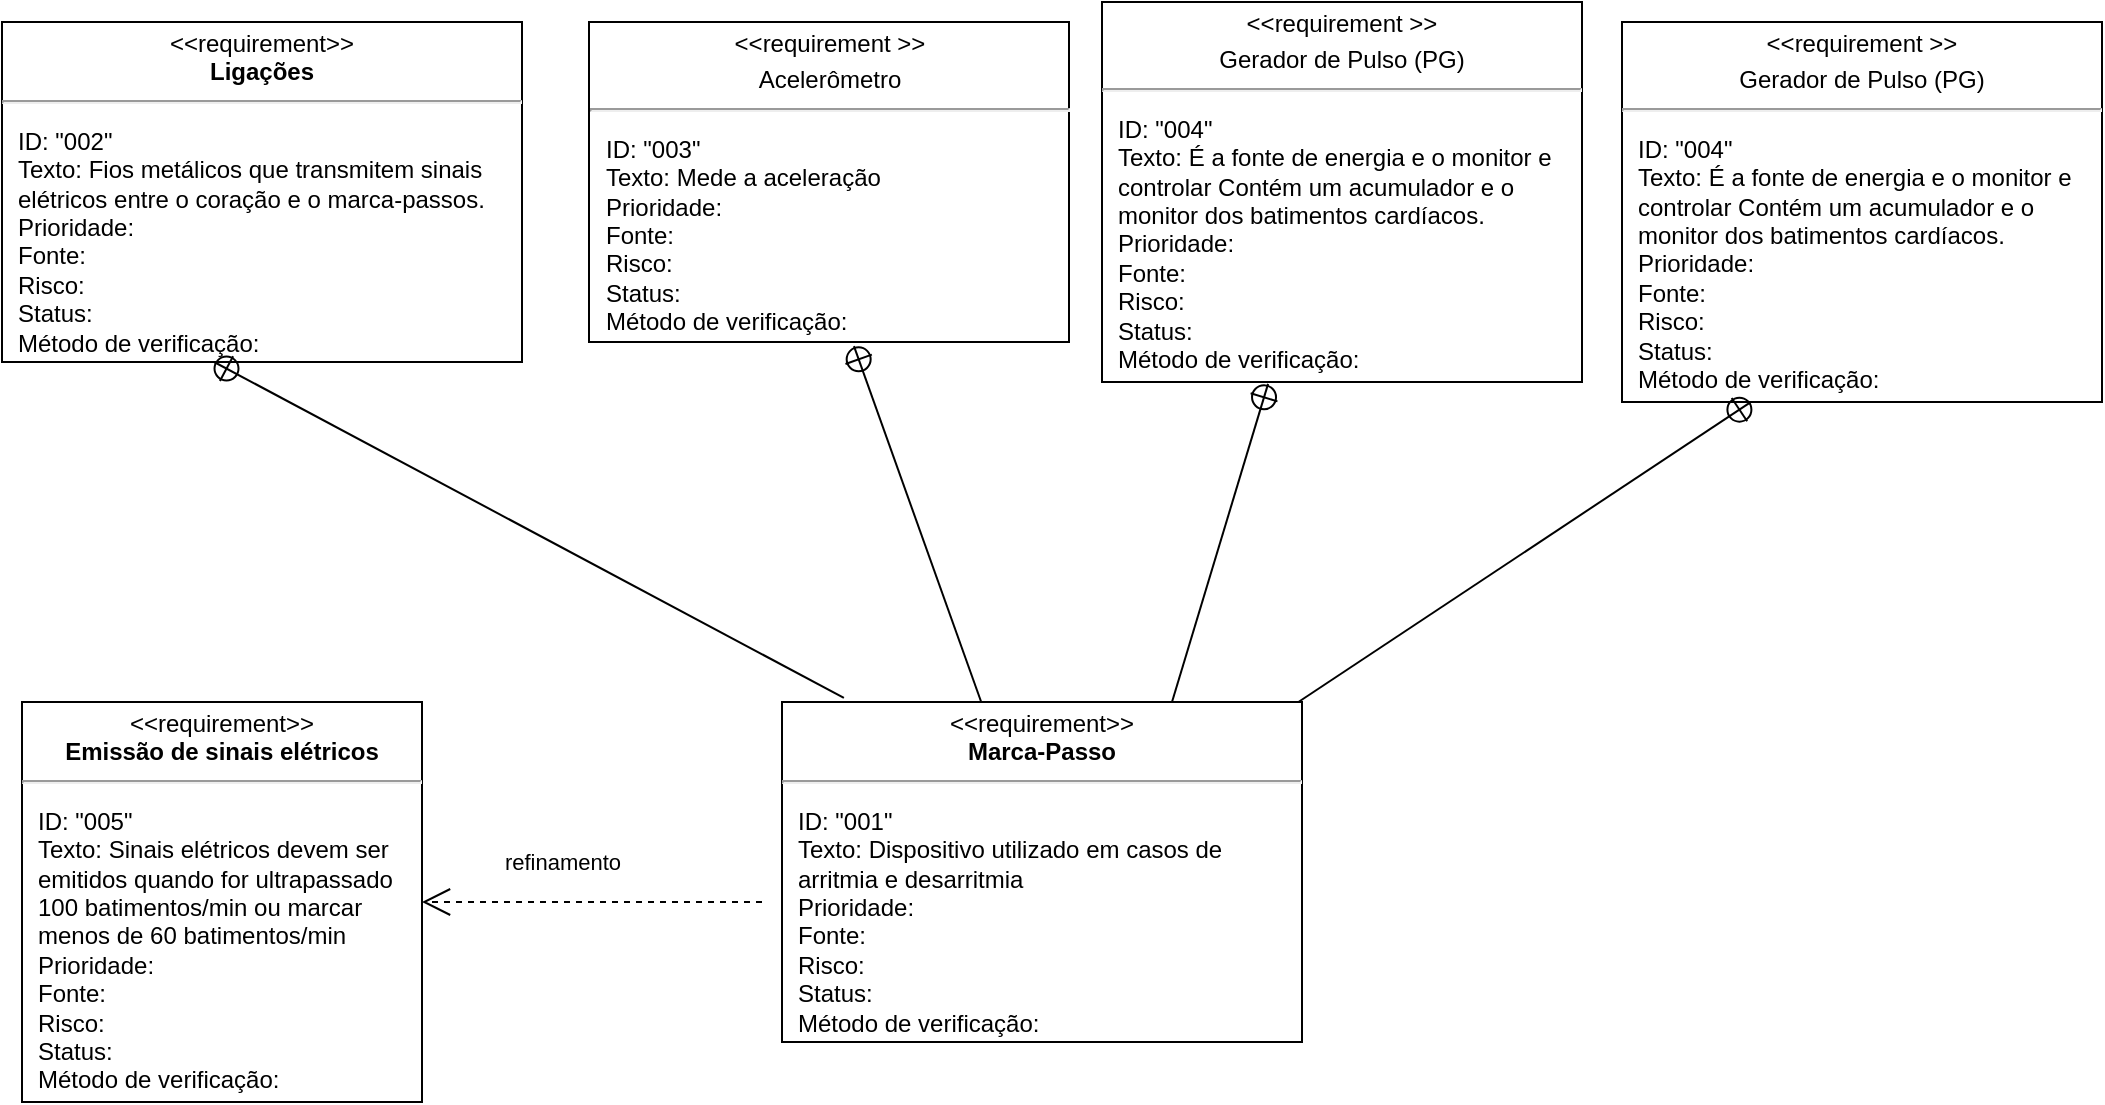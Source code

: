 <mxfile version="11.2.2" type="google" pages="1"><diagram id="9IlGxcyENSJM-awgKa7W" name="Page-1"><mxGraphModel dx="1185" dy="637" grid="1" gridSize="10" guides="1" tooltips="1" connect="1" arrows="1" fold="1" page="1" pageScale="1" pageWidth="2339" pageHeight="3300" math="0" shadow="0"><root><mxCell id="0"/><mxCell id="1" parent="0"/><mxCell id="z4SLxuLQzPWl3-xZtI0H-1" value="&lt;p style=&quot;margin: 0px ; margin-top: 4px ; text-align: center&quot;&gt;&amp;lt;&amp;lt;requirement&amp;gt;&amp;gt;&lt;br&gt;&lt;b&gt;Ligações&lt;/b&gt;&lt;/p&gt;&lt;hr&gt;&lt;p&gt;&lt;/p&gt;&lt;p style=&quot;margin: 0px ; margin-left: 8px ; text-align: left&quot;&gt;ID: &quot;002&quot;&lt;/p&gt;&lt;p style=&quot;margin: 0px ; margin-left: 8px ; text-align: left&quot;&gt;Texto: Fios metálicos que transmitem sinais elétricos entre o coração e o marca-passos.&lt;/p&gt;&lt;p style=&quot;margin: 0px ; margin-left: 8px ; text-align: left&quot;&gt;Prioridade:&lt;/p&gt;&lt;p style=&quot;margin: 0px ; margin-left: 8px ; text-align: left&quot;&gt;Fonte:&lt;/p&gt;&lt;p style=&quot;margin: 0px ; margin-left: 8px ; text-align: left&quot;&gt;Risco:&lt;/p&gt;&lt;p style=&quot;margin: 0px ; margin-left: 8px ; text-align: left&quot;&gt;Status:&lt;/p&gt;&lt;p style=&quot;margin: 0px ; margin-left: 8px ; text-align: left&quot;&gt;Método de verificação:&amp;nbsp;&lt;/p&gt;&lt;p style=&quot;margin: 0px ; margin-left: 8px ; text-align: left&quot;&gt;&lt;br&gt;&lt;/p&gt;" style="shape=rect;overflow=fill;html=1;whiteSpace=wrap;align=center;" vertex="1" parent="1"><mxGeometry x="20" y="320" width="260" height="170" as="geometry"/></mxCell><mxCell id="z4SLxuLQzPWl3-xZtI0H-2" value="&lt;p style=&quot;margin: 0px ; margin-top: 4px ; text-align: center&quot;&gt;&amp;lt;&amp;lt;requirement&amp;gt;&amp;gt;&lt;br&gt;&lt;b&gt;Emissão de sinais elétricos&lt;/b&gt;&lt;/p&gt;&lt;hr&gt;&lt;p&gt;&lt;/p&gt;&lt;p style=&quot;margin: 0px ; margin-left: 8px ; text-align: left&quot;&gt;ID: &quot;005&quot;&lt;/p&gt;&lt;p style=&quot;margin: 0px ; margin-left: 8px ; text-align: left&quot;&gt;Texto: Sinais elétricos devem ser emitidos quando for ultrapassado 100 batimentos/min ou marcar menos de 60 batimentos/min&lt;/p&gt;&lt;p style=&quot;margin: 0px ; margin-left: 8px ; text-align: left&quot;&gt;Prioridade:&lt;/p&gt;&lt;p style=&quot;margin: 0px ; margin-left: 8px ; text-align: left&quot;&gt;Fonte:&lt;/p&gt;&lt;p style=&quot;margin: 0px ; margin-left: 8px ; text-align: left&quot;&gt;Risco:&lt;/p&gt;&lt;p style=&quot;margin: 0px ; margin-left: 8px ; text-align: left&quot;&gt;Status:&lt;/p&gt;&lt;p style=&quot;margin: 0px ; margin-left: 8px ; text-align: left&quot;&gt;Método de verificação:&lt;/p&gt;&lt;p style=&quot;margin: 0px ; margin-left: 8px ; text-align: left&quot;&gt;&lt;br&gt;&lt;/p&gt;" style="shape=rect;overflow=fill;html=1;whiteSpace=wrap;align=center;" vertex="1" parent="1"><mxGeometry x="30" y="660" width="200" height="200" as="geometry"/></mxCell><mxCell id="z4SLxuLQzPWl3-xZtI0H-4" value="&lt;p style=&quot;margin: 0px ; margin-top: 4px ; text-align: center&quot;&gt;&amp;lt;&amp;lt;requirement &amp;gt;&amp;gt;&lt;br&gt;&lt;/p&gt;&lt;p style=&quot;margin: 0px ; margin-top: 4px ; text-align: center&quot;&gt;Gerador de Pulso (PG)&lt;/p&gt;&lt;hr&gt;&lt;p&gt;&lt;/p&gt;&lt;p style=&quot;margin: 0px ; margin-left: 8px ; text-align: left&quot;&gt;ID: &quot;004&quot;&lt;/p&gt;&lt;p style=&quot;margin: 0px ; margin-left: 8px ; text-align: left&quot;&gt;Texto: É a fonte de energia e o monitor e controlar Contém um acumulador e o monitor dos batimentos cardíacos.&lt;/p&gt;&lt;p style=&quot;margin: 0px ; margin-left: 8px ; text-align: left&quot;&gt;Prioridade:&lt;/p&gt;&lt;p style=&quot;margin: 0px ; margin-left: 8px ; text-align: left&quot;&gt;Fonte:&lt;/p&gt;&lt;p style=&quot;margin: 0px ; margin-left: 8px ; text-align: left&quot;&gt;Risco:&lt;/p&gt;&lt;p style=&quot;margin: 0px ; margin-left: 8px ; text-align: left&quot;&gt;Status:&lt;/p&gt;&lt;p style=&quot;margin: 0px ; margin-left: 8px ; text-align: left&quot;&gt;Método de verificação:&lt;/p&gt;&lt;p style=&quot;margin: 0px ; margin-left: 8px ; text-align: left&quot;&gt;&amp;nbsp;&lt;/p&gt;" style="shape=rect;overflow=fill;html=1;whiteSpace=wrap;align=center;" vertex="1" parent="1"><mxGeometry x="570" y="310" width="240" height="190" as="geometry"/></mxCell><mxCell id="z4SLxuLQzPWl3-xZtI0H-5" value="&lt;p style=&quot;margin: 0px ; margin-top: 4px ; text-align: center&quot;&gt;&amp;lt;&amp;lt;requirement &amp;gt;&amp;gt;&lt;br&gt;&lt;/p&gt;&lt;p style=&quot;margin: 0px ; margin-top: 4px ; text-align: center&quot;&gt;Acelerômetro&lt;/p&gt;&lt;hr&gt;&lt;p&gt;&lt;/p&gt;&lt;p style=&quot;margin: 0px ; margin-left: 8px ; text-align: left&quot;&gt;ID: &quot;003&quot;&lt;/p&gt;&lt;p style=&quot;margin: 0px ; margin-left: 8px ; text-align: left&quot;&gt;Texto: Mede a aceleração&lt;/p&gt;&lt;p style=&quot;margin: 0px ; margin-left: 8px ; text-align: left&quot;&gt;Prioridade:&lt;/p&gt;&lt;p style=&quot;margin: 0px ; margin-left: 8px ; text-align: left&quot;&gt;Fonte:&lt;/p&gt;&lt;p style=&quot;margin: 0px ; margin-left: 8px ; text-align: left&quot;&gt;Risco:&lt;/p&gt;&lt;p style=&quot;margin: 0px ; margin-left: 8px ; text-align: left&quot;&gt;Status:&lt;/p&gt;&lt;p style=&quot;margin: 0px ; margin-left: 8px ; text-align: left&quot;&gt;Método de verificação:&lt;/p&gt;&lt;p style=&quot;margin: 0px ; margin-left: 8px ; text-align: left&quot;&gt;&amp;nbsp;&lt;/p&gt;" style="shape=rect;overflow=fill;html=1;whiteSpace=wrap;align=center;" vertex="1" parent="1"><mxGeometry x="313.5" y="320" width="240" height="160" as="geometry"/></mxCell><mxCell id="z4SLxuLQzPWl3-xZtI0H-7" value="&lt;p style=&quot;margin: 0px ; margin-top: 4px ; text-align: center&quot;&gt;&amp;lt;&amp;lt;requirement&amp;gt;&amp;gt;&lt;br&gt;&lt;b&gt;Marca-Passo&lt;/b&gt;&lt;/p&gt;&lt;hr&gt;&lt;p&gt;&lt;/p&gt;&lt;p style=&quot;margin: 0px ; margin-left: 8px ; text-align: left&quot;&gt;ID: &quot;001&quot;&lt;/p&gt;&lt;p style=&quot;margin: 0px ; margin-left: 8px ; text-align: left&quot;&gt;Texto: Dispositivo utilizado em casos de arritmia e desarritmia&lt;/p&gt;&lt;p style=&quot;margin: 0px ; margin-left: 8px ; text-align: left&quot;&gt;Prioridade:&lt;/p&gt;&lt;p style=&quot;margin: 0px ; margin-left: 8px ; text-align: left&quot;&gt;Fonte:&lt;/p&gt;&lt;p style=&quot;margin: 0px ; margin-left: 8px ; text-align: left&quot;&gt;Risco:&lt;/p&gt;&lt;p style=&quot;margin: 0px ; margin-left: 8px ; text-align: left&quot;&gt;Status:&lt;/p&gt;&lt;p style=&quot;margin: 0px ; margin-left: 8px ; text-align: left&quot;&gt;Método de verificação:&amp;nbsp;&lt;/p&gt;&lt;p style=&quot;margin: 0px ; margin-left: 8px ; text-align: left&quot;&gt;&lt;br&gt;&lt;/p&gt;" style="shape=rect;overflow=fill;html=1;whiteSpace=wrap;align=center;" vertex="1" parent="1"><mxGeometry x="410" y="660" width="260" height="170" as="geometry"/></mxCell><mxCell id="z4SLxuLQzPWl3-xZtI0H-24" value="" style="rounded=0;html=1;labelBackgroundColor=none;endArrow=none;elbow=vertical;startArrow=sysMLPackCont;startSize=12;exitX=0.346;exitY=1.005;exitDx=0;exitDy=0;exitPerimeter=0;entryX=0.75;entryY=0;entryDx=0;entryDy=0;" edge="1" parent="1" source="z4SLxuLQzPWl3-xZtI0H-4" target="z4SLxuLQzPWl3-xZtI0H-7"><mxGeometry relative="1" as="geometry"><mxPoint x="660" y="530" as="sourcePoint"/><mxPoint x="520" y="630" as="targetPoint"/></mxGeometry></mxCell><mxCell id="z4SLxuLQzPWl3-xZtI0H-25" value="" style="rounded=0;html=1;labelBackgroundColor=none;endArrow=none;elbow=vertical;startArrow=sysMLPackCont;startSize=12;exitX=0.408;exitY=1;exitDx=0;exitDy=0;exitPerimeter=0;entryX=0.119;entryY=-0.012;entryDx=0;entryDy=0;entryPerimeter=0;" edge="1" parent="1" source="z4SLxuLQzPWl3-xZtI0H-1" target="z4SLxuLQzPWl3-xZtI0H-7"><mxGeometry relative="1" as="geometry"><mxPoint x="380" y="584" as="sourcePoint"/><mxPoint x="370" y="640" as="targetPoint"/></mxGeometry></mxCell><mxCell id="z4SLxuLQzPWl3-xZtI0H-30" value="" style="rounded=0;html=1;labelBackgroundColor=none;endArrow=none;elbow=vertical;startArrow=sysMLPackCont;startSize=12;exitX=0.552;exitY=1.013;exitDx=0;exitDy=0;exitPerimeter=0;" edge="1" parent="1" source="z4SLxuLQzPWl3-xZtI0H-5" target="z4SLxuLQzPWl3-xZtI0H-7"><mxGeometry relative="1" as="geometry"><mxPoint x="663" y="511" as="sourcePoint"/><mxPoint x="446" y="637" as="targetPoint"/></mxGeometry></mxCell><mxCell id="z4SLxuLQzPWl3-xZtI0H-35" value="&lt;p style=&quot;margin: 0px ; margin-top: 4px ; text-align: center&quot;&gt;&amp;lt;&amp;lt;requirement &amp;gt;&amp;gt;&lt;br&gt;&lt;/p&gt;&lt;p style=&quot;margin: 0px ; margin-top: 4px ; text-align: center&quot;&gt;Gerador de Pulso (PG)&lt;/p&gt;&lt;hr&gt;&lt;p&gt;&lt;/p&gt;&lt;p style=&quot;margin: 0px ; margin-left: 8px ; text-align: left&quot;&gt;ID: &quot;004&quot;&lt;/p&gt;&lt;p style=&quot;margin: 0px ; margin-left: 8px ; text-align: left&quot;&gt;Texto: É a fonte de energia e o monitor e controlar Contém um acumulador e o monitor dos batimentos cardíacos.&lt;/p&gt;&lt;p style=&quot;margin: 0px ; margin-left: 8px ; text-align: left&quot;&gt;Prioridade:&lt;/p&gt;&lt;p style=&quot;margin: 0px ; margin-left: 8px ; text-align: left&quot;&gt;Fonte:&lt;/p&gt;&lt;p style=&quot;margin: 0px ; margin-left: 8px ; text-align: left&quot;&gt;Risco:&lt;/p&gt;&lt;p style=&quot;margin: 0px ; margin-left: 8px ; text-align: left&quot;&gt;Status:&lt;/p&gt;&lt;p style=&quot;margin: 0px ; margin-left: 8px ; text-align: left&quot;&gt;Método de verificação:&lt;/p&gt;&lt;p style=&quot;margin: 0px ; margin-left: 8px ; text-align: left&quot;&gt;&amp;nbsp;&lt;/p&gt;" style="shape=rect;overflow=fill;html=1;whiteSpace=wrap;align=center;" vertex="1" parent="1"><mxGeometry x="830" y="320" width="240" height="190" as="geometry"/></mxCell><mxCell id="z4SLxuLQzPWl3-xZtI0H-36" value="" style="rounded=0;html=1;labelBackgroundColor=none;endArrow=none;elbow=vertical;startArrow=sysMLPackCont;startSize=12;exitX=0.346;exitY=1.005;exitDx=0;exitDy=0;exitPerimeter=0;" edge="1" parent="1" target="z4SLxuLQzPWl3-xZtI0H-7"><mxGeometry relative="1" as="geometry"><mxPoint x="894.54" y="509.95" as="sourcePoint"/><mxPoint x="750" y="649" as="targetPoint"/></mxGeometry></mxCell><mxCell id="z4SLxuLQzPWl3-xZtI0H-42" value="refinamento" style="endArrow=open;edgeStyle=none;endSize=12;dashed=1;html=1;entryX=1;entryY=0.5;entryDx=0;entryDy=0;" edge="1" parent="1" target="z4SLxuLQzPWl3-xZtI0H-2"><mxGeometry x="0.176" y="-20" relative="1" as="geometry"><mxPoint x="400" y="760" as="sourcePoint"/><mxPoint x="245" y="744.5" as="targetPoint"/><mxPoint as="offset"/></mxGeometry></mxCell></root></mxGraphModel></diagram></mxfile>